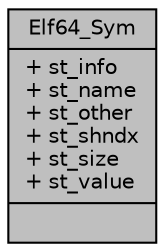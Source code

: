 digraph "Elf64_Sym"
{
 // LATEX_PDF_SIZE
  edge [fontname="Helvetica",fontsize="10",labelfontname="Helvetica",labelfontsize="10"];
  node [fontname="Helvetica",fontsize="10",shape=record];
  Node1 [label="{Elf64_Sym\n|+ st_info\l+ st_name\l+ st_other\l+ st_shndx\l+ st_size\l+ st_value\l|}",height=0.2,width=0.4,color="black", fillcolor="grey75", style="filled", fontcolor="black",tooltip=" "];
}
